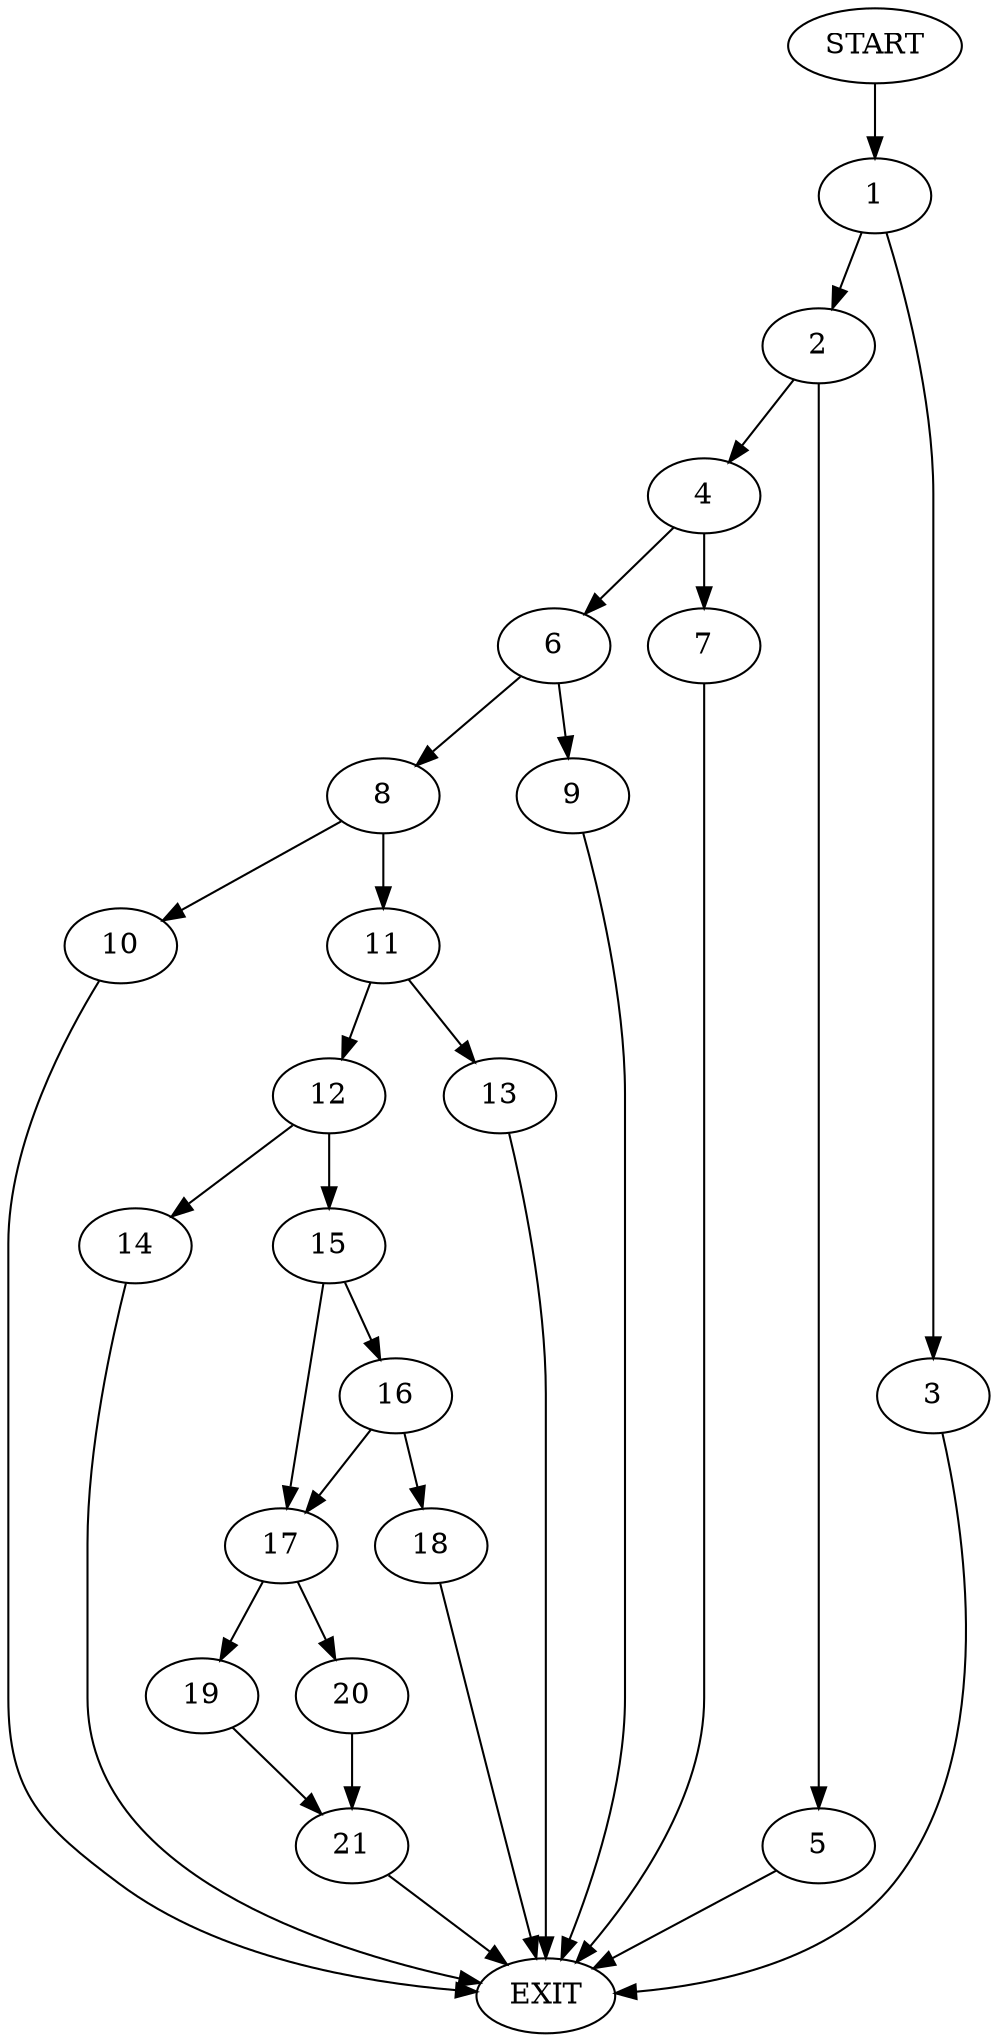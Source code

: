 digraph {
0 [label="START"]
22 [label="EXIT"]
0 -> 1
1 -> 2
1 -> 3
2 -> 4
2 -> 5
3 -> 22
5 -> 22
4 -> 6
4 -> 7
6 -> 8
6 -> 9
7 -> 22
8 -> 10
8 -> 11
9 -> 22
10 -> 22
11 -> 12
11 -> 13
12 -> 14
12 -> 15
13 -> 22
15 -> 16
15 -> 17
14 -> 22
16 -> 18
16 -> 17
17 -> 19
17 -> 20
18 -> 22
20 -> 21
19 -> 21
21 -> 22
}
